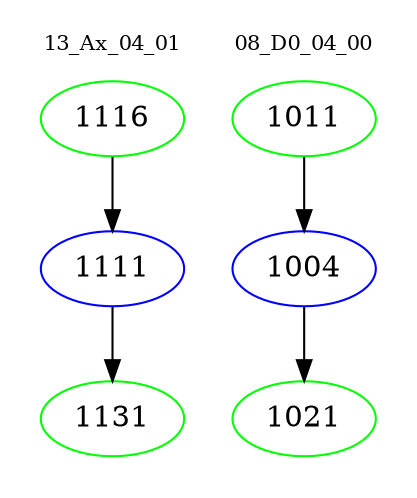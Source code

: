 digraph{
subgraph cluster_0 {
color = white
label = "13_Ax_04_01";
fontsize=10;
T0_1116 [label="1116", color="green"]
T0_1116 -> T0_1111 [color="black"]
T0_1111 [label="1111", color="blue"]
T0_1111 -> T0_1131 [color="black"]
T0_1131 [label="1131", color="green"]
}
subgraph cluster_1 {
color = white
label = "08_D0_04_00";
fontsize=10;
T1_1011 [label="1011", color="green"]
T1_1011 -> T1_1004 [color="black"]
T1_1004 [label="1004", color="blue"]
T1_1004 -> T1_1021 [color="black"]
T1_1021 [label="1021", color="green"]
}
}

